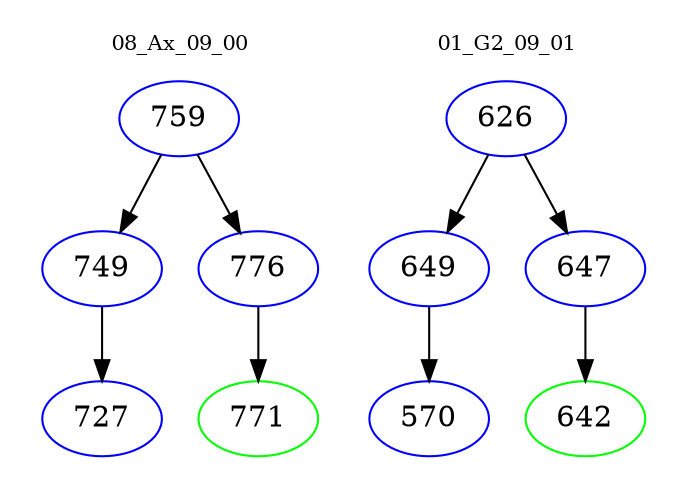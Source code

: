 digraph{
subgraph cluster_0 {
color = white
label = "08_Ax_09_00";
fontsize=10;
T0_759 [label="759", color="blue"]
T0_759 -> T0_749 [color="black"]
T0_749 [label="749", color="blue"]
T0_749 -> T0_727 [color="black"]
T0_727 [label="727", color="blue"]
T0_759 -> T0_776 [color="black"]
T0_776 [label="776", color="blue"]
T0_776 -> T0_771 [color="black"]
T0_771 [label="771", color="green"]
}
subgraph cluster_1 {
color = white
label = "01_G2_09_01";
fontsize=10;
T1_626 [label="626", color="blue"]
T1_626 -> T1_649 [color="black"]
T1_649 [label="649", color="blue"]
T1_649 -> T1_570 [color="black"]
T1_570 [label="570", color="blue"]
T1_626 -> T1_647 [color="black"]
T1_647 [label="647", color="blue"]
T1_647 -> T1_642 [color="black"]
T1_642 [label="642", color="green"]
}
}
